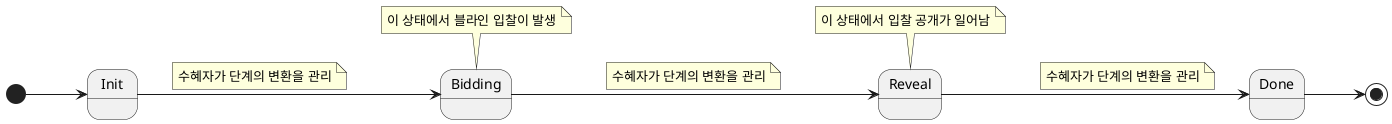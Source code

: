 @startuml
'https://plantuml.com/state-diagram

left to right direction

[*] --> Init
Init --> Bidding
note on link : 수혜자가 단계의 변환을 관리
Bidding --> Reveal
note on link : 수혜자가 단계의 변환을 관리
Reveal --> Done
note on link : 수혜자가 단계의 변환을 관리
Done --> [*]

note top of Bidding : 이 상태에서 블라인 입찰이 발생
note top of Reveal : 이 상태에서 입찰 공개가 일어남

@enduml